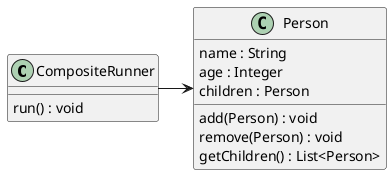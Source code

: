 @startuml

class CompositeRunner {
    run() : void
}

CompositeRunner -> Person

class Person {
    name : String
    age : Integer
    children : Person
    add(Person) : void
    remove(Person) : void
    getChildren() : List<Person>
}

@enduml